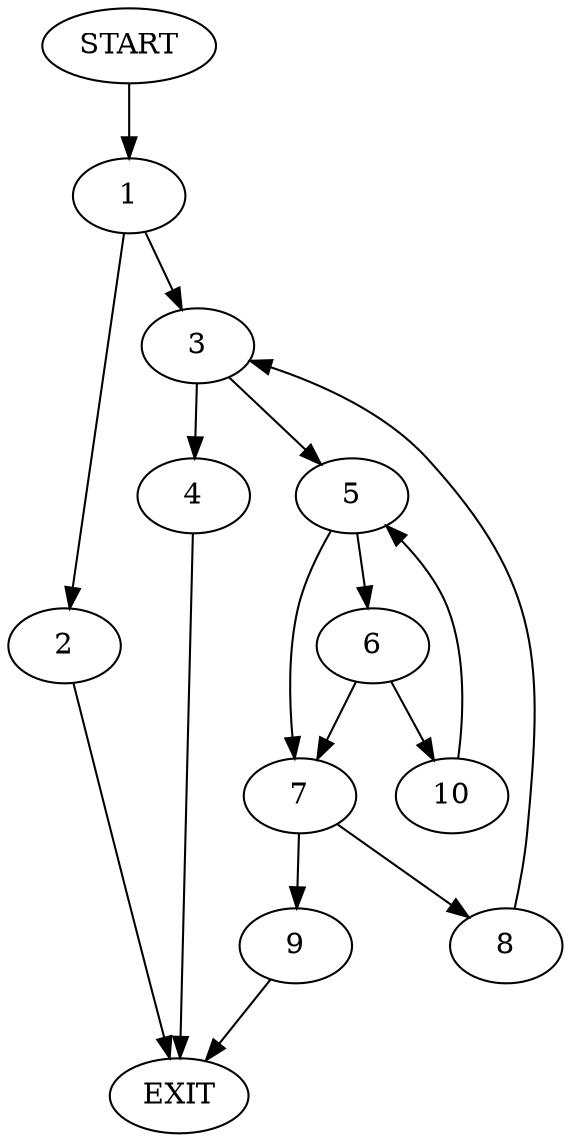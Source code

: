 digraph {
0 [label="START"]
11 [label="EXIT"]
0 -> 1
1 -> 2
1 -> 3
3 -> 4
3 -> 5
2 -> 11
5 -> 6
5 -> 7
4 -> 11
7 -> 8
7 -> 9
6 -> 10
6 -> 7
10 -> 5
8 -> 3
9 -> 11
}

